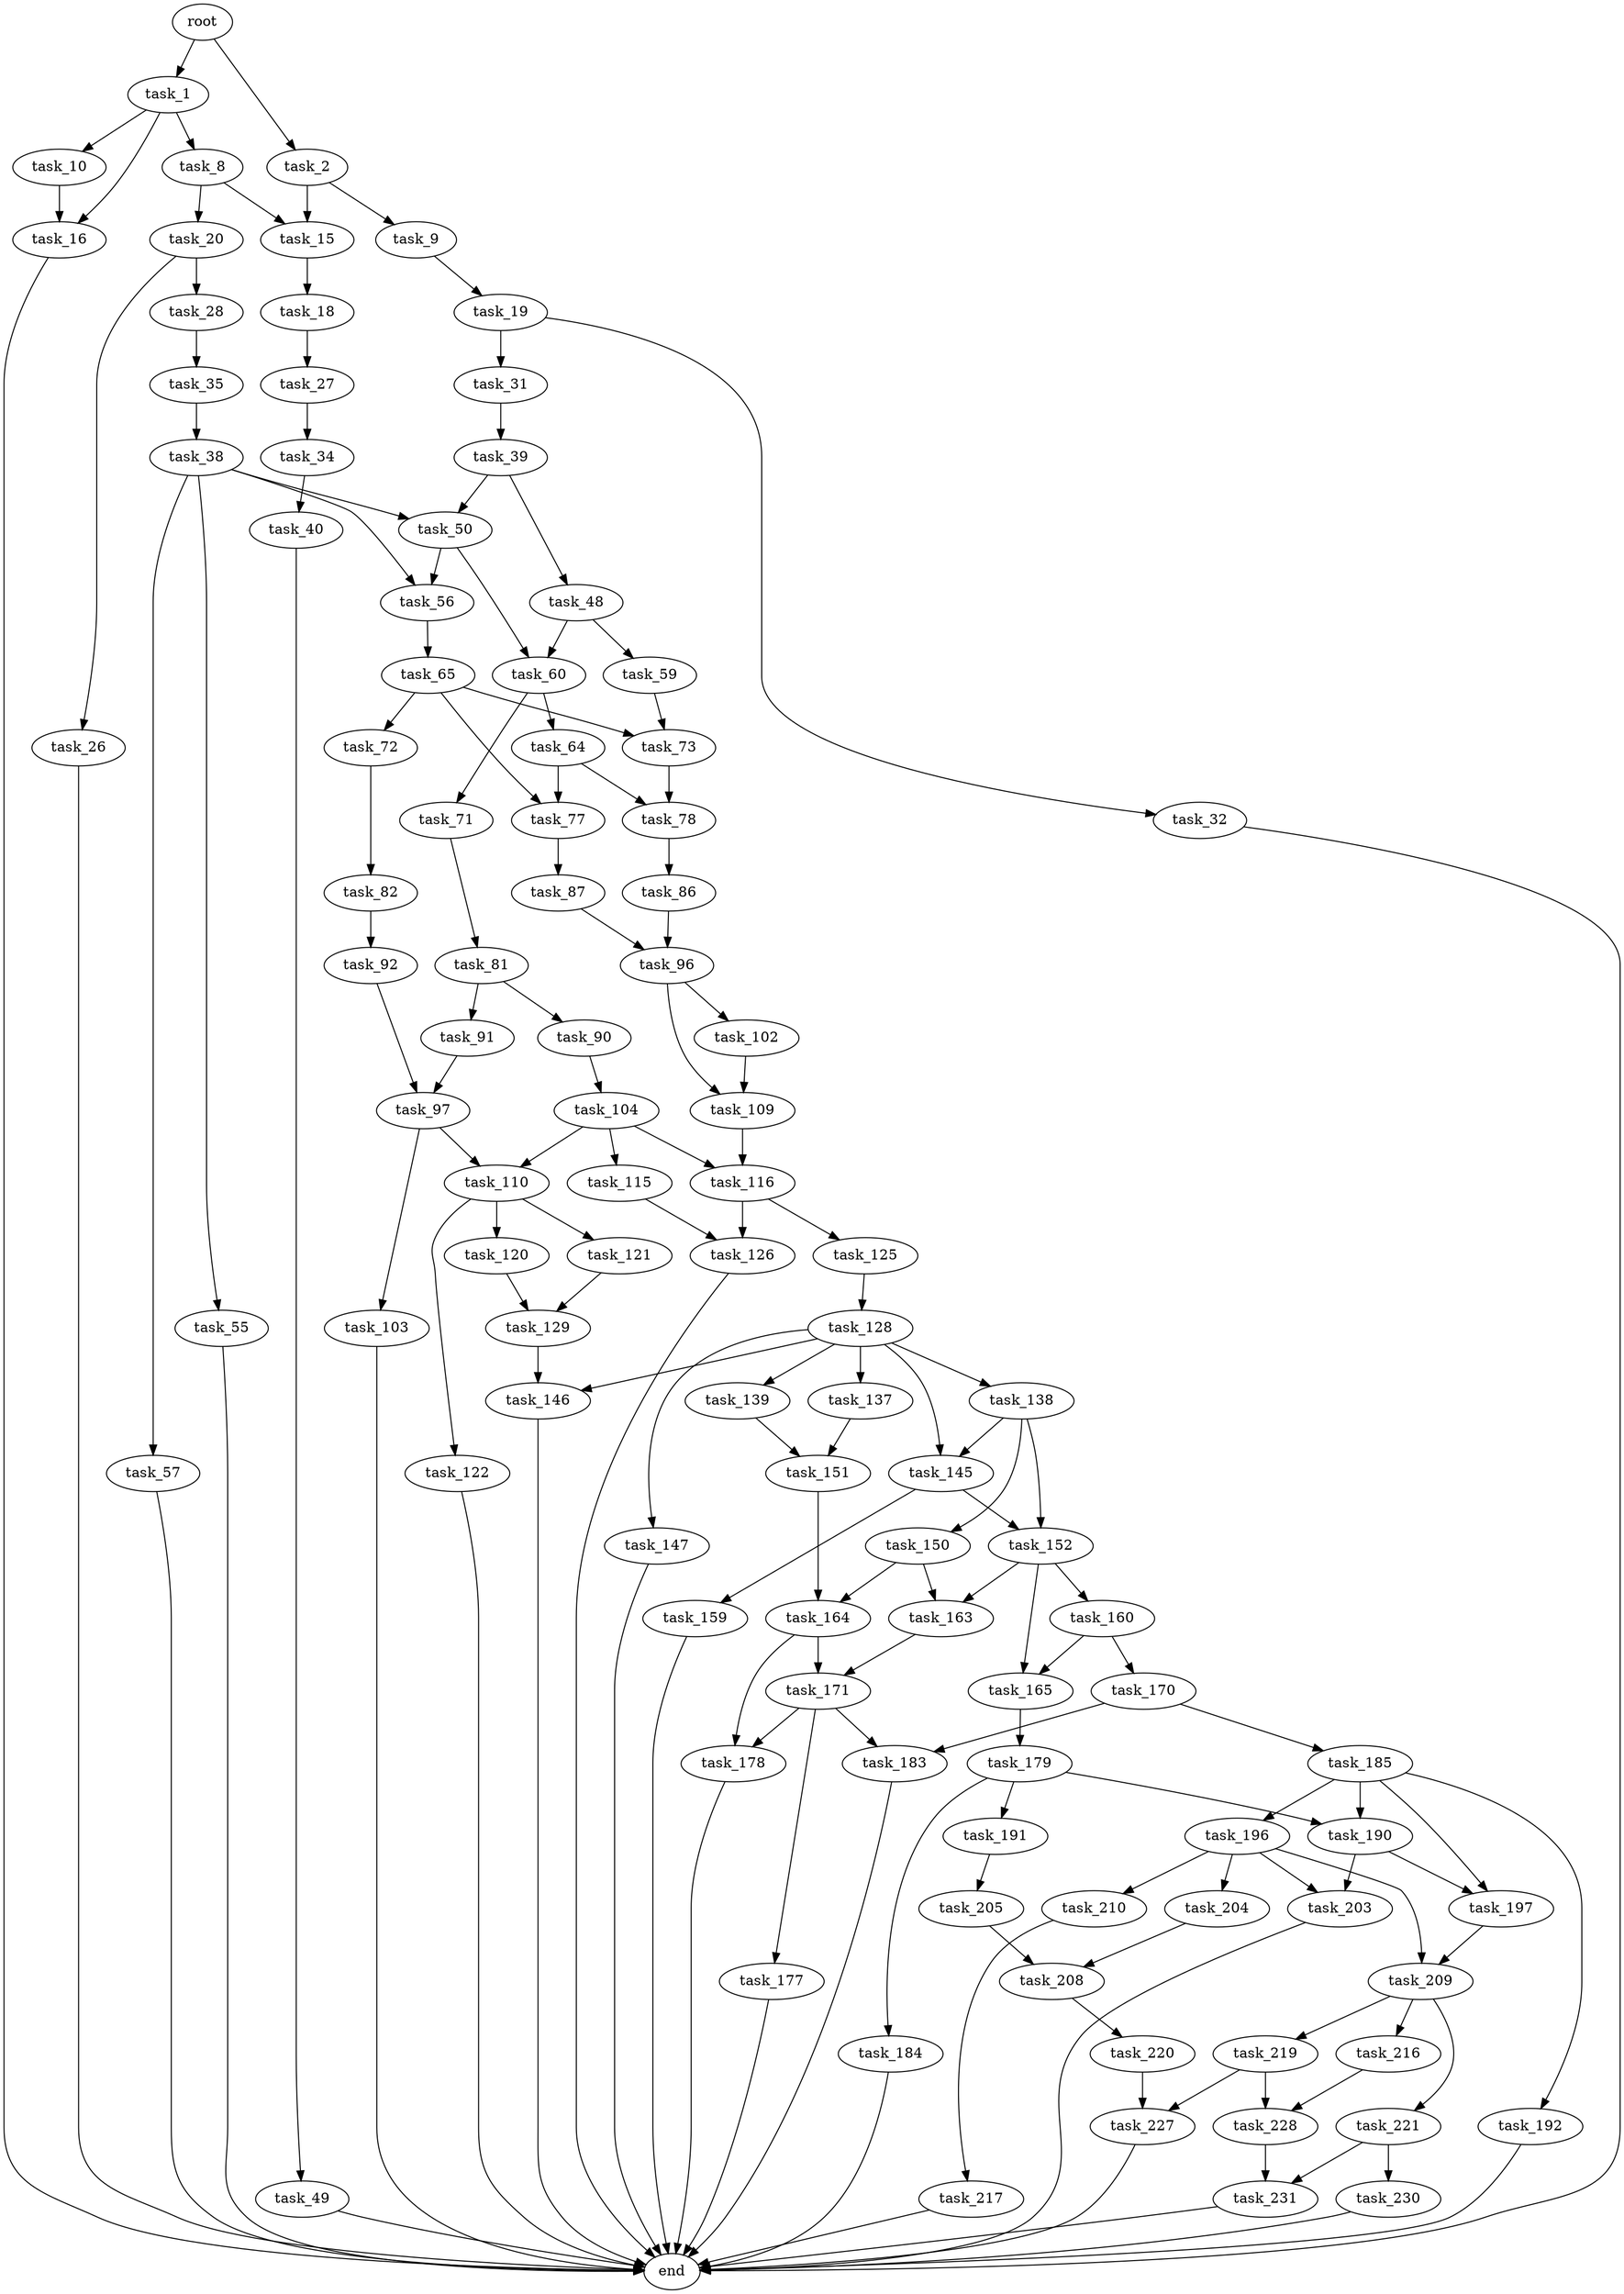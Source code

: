 digraph G {
  root [size="0.000000e+00"];
  task_1 [size="4.695048e+11"];
  task_2 [size="5.076852e+11"];
  task_8 [size="1.436798e+11"];
  task_9 [size="5.010317e+11"];
  task_10 [size="8.761178e+11"];
  task_15 [size="4.360830e+11"];
  task_16 [size="2.800323e+11"];
  task_18 [size="7.625244e+11"];
  task_19 [size="3.545064e+11"];
  task_20 [size="9.288447e+11"];
  task_26 [size="5.992135e+11"];
  task_27 [size="9.167022e+11"];
  task_28 [size="5.899718e+11"];
  task_31 [size="6.315342e+11"];
  task_32 [size="3.014786e+11"];
  task_34 [size="7.385348e+11"];
  task_35 [size="2.487116e+11"];
  task_38 [size="3.455584e+11"];
  task_39 [size="7.138164e+11"];
  task_40 [size="5.105514e+11"];
  task_48 [size="1.080039e+11"];
  task_49 [size="7.571430e+11"];
  task_50 [size="5.996033e+11"];
  task_55 [size="9.559527e+11"];
  task_56 [size="5.936746e+11"];
  task_57 [size="9.136580e+11"];
  task_59 [size="6.629966e+11"];
  task_60 [size="9.094041e+11"];
  task_64 [size="2.555926e+11"];
  task_65 [size="1.071620e+11"];
  task_71 [size="1.460692e+11"];
  task_72 [size="5.072433e+11"];
  task_73 [size="3.354792e+11"];
  task_77 [size="1.325487e+11"];
  task_78 [size="7.515417e+11"];
  task_81 [size="8.729941e+11"];
  task_82 [size="1.987466e+11"];
  task_86 [size="1.931585e+11"];
  task_87 [size="2.325172e+11"];
  task_90 [size="8.977059e+11"];
  task_91 [size="1.700201e+11"];
  task_92 [size="4.271951e+11"];
  task_96 [size="3.009449e+11"];
  task_97 [size="9.585197e+11"];
  task_102 [size="5.073092e+11"];
  task_103 [size="2.047310e+11"];
  task_104 [size="1.614890e+11"];
  task_109 [size="7.645530e+11"];
  task_110 [size="1.200467e+11"];
  task_115 [size="3.493075e+11"];
  task_116 [size="7.221007e+11"];
  task_120 [size="3.113285e+11"];
  task_121 [size="1.435342e+11"];
  task_122 [size="4.421477e+11"];
  task_125 [size="1.311079e+11"];
  task_126 [size="9.500251e+11"];
  task_128 [size="4.419373e+11"];
  task_129 [size="3.544123e+11"];
  task_137 [size="5.497345e+11"];
  task_138 [size="6.423557e+11"];
  task_139 [size="4.148272e+11"];
  task_145 [size="9.049146e+11"];
  task_146 [size="4.019217e+11"];
  task_147 [size="5.040003e+11"];
  task_150 [size="8.222795e+11"];
  task_151 [size="1.383160e+11"];
  task_152 [size="2.528550e+11"];
  task_159 [size="6.509818e+11"];
  task_160 [size="5.816965e+11"];
  task_163 [size="9.754085e+11"];
  task_164 [size="7.707908e+11"];
  task_165 [size="6.543006e+11"];
  task_170 [size="1.868517e+11"];
  task_171 [size="7.125977e+11"];
  task_177 [size="6.283031e+11"];
  task_178 [size="6.199629e+11"];
  task_179 [size="1.531092e+11"];
  task_183 [size="4.449216e+11"];
  task_184 [size="5.019932e+11"];
  task_185 [size="6.701142e+11"];
  task_190 [size="5.464491e+11"];
  task_191 [size="3.493878e+11"];
  task_192 [size="3.105129e+11"];
  task_196 [size="3.928170e+11"];
  task_197 [size="3.804376e+11"];
  task_203 [size="5.663404e+11"];
  task_204 [size="1.420068e+11"];
  task_205 [size="9.718714e+11"];
  task_208 [size="3.581981e+11"];
  task_209 [size="5.702985e+11"];
  task_210 [size="4.780202e+11"];
  task_216 [size="2.134333e+11"];
  task_217 [size="7.988662e+11"];
  task_219 [size="4.985949e+11"];
  task_220 [size="5.868998e+11"];
  task_221 [size="2.012636e+11"];
  task_227 [size="2.077069e+11"];
  task_228 [size="1.284620e+11"];
  task_230 [size="6.330954e+11"];
  task_231 [size="1.006407e+11"];
  end [size="0.000000e+00"];

  root -> task_1 [size="1.000000e-12"];
  root -> task_2 [size="1.000000e-12"];
  task_1 -> task_8 [size="1.436798e+09"];
  task_1 -> task_10 [size="8.761178e+09"];
  task_1 -> task_16 [size="1.400161e+09"];
  task_2 -> task_9 [size="5.010317e+09"];
  task_2 -> task_15 [size="2.180415e+09"];
  task_8 -> task_15 [size="2.180415e+09"];
  task_8 -> task_20 [size="9.288447e+09"];
  task_9 -> task_19 [size="3.545064e+09"];
  task_10 -> task_16 [size="1.400161e+09"];
  task_15 -> task_18 [size="7.625244e+09"];
  task_16 -> end [size="1.000000e-12"];
  task_18 -> task_27 [size="9.167022e+09"];
  task_19 -> task_31 [size="6.315342e+09"];
  task_19 -> task_32 [size="3.014786e+09"];
  task_20 -> task_26 [size="5.992135e+09"];
  task_20 -> task_28 [size="5.899718e+09"];
  task_26 -> end [size="1.000000e-12"];
  task_27 -> task_34 [size="7.385348e+09"];
  task_28 -> task_35 [size="2.487116e+09"];
  task_31 -> task_39 [size="7.138164e+09"];
  task_32 -> end [size="1.000000e-12"];
  task_34 -> task_40 [size="5.105514e+09"];
  task_35 -> task_38 [size="3.455584e+09"];
  task_38 -> task_50 [size="2.998016e+09"];
  task_38 -> task_55 [size="9.559527e+09"];
  task_38 -> task_56 [size="2.968373e+09"];
  task_38 -> task_57 [size="9.136580e+09"];
  task_39 -> task_48 [size="1.080039e+09"];
  task_39 -> task_50 [size="2.998016e+09"];
  task_40 -> task_49 [size="7.571430e+09"];
  task_48 -> task_59 [size="6.629966e+09"];
  task_48 -> task_60 [size="4.547020e+09"];
  task_49 -> end [size="1.000000e-12"];
  task_50 -> task_56 [size="2.968373e+09"];
  task_50 -> task_60 [size="4.547020e+09"];
  task_55 -> end [size="1.000000e-12"];
  task_56 -> task_65 [size="1.071620e+09"];
  task_57 -> end [size="1.000000e-12"];
  task_59 -> task_73 [size="1.677396e+09"];
  task_60 -> task_64 [size="2.555926e+09"];
  task_60 -> task_71 [size="1.460692e+09"];
  task_64 -> task_77 [size="6.627437e+08"];
  task_64 -> task_78 [size="3.757708e+09"];
  task_65 -> task_72 [size="5.072433e+09"];
  task_65 -> task_73 [size="1.677396e+09"];
  task_65 -> task_77 [size="6.627437e+08"];
  task_71 -> task_81 [size="8.729941e+09"];
  task_72 -> task_82 [size="1.987466e+09"];
  task_73 -> task_78 [size="3.757708e+09"];
  task_77 -> task_87 [size="2.325172e+09"];
  task_78 -> task_86 [size="1.931585e+09"];
  task_81 -> task_90 [size="8.977059e+09"];
  task_81 -> task_91 [size="1.700201e+09"];
  task_82 -> task_92 [size="4.271951e+09"];
  task_86 -> task_96 [size="1.504724e+09"];
  task_87 -> task_96 [size="1.504724e+09"];
  task_90 -> task_104 [size="1.614890e+09"];
  task_91 -> task_97 [size="4.792598e+09"];
  task_92 -> task_97 [size="4.792598e+09"];
  task_96 -> task_102 [size="5.073092e+09"];
  task_96 -> task_109 [size="3.822765e+09"];
  task_97 -> task_103 [size="2.047310e+09"];
  task_97 -> task_110 [size="6.002337e+08"];
  task_102 -> task_109 [size="3.822765e+09"];
  task_103 -> end [size="1.000000e-12"];
  task_104 -> task_110 [size="6.002337e+08"];
  task_104 -> task_115 [size="3.493075e+09"];
  task_104 -> task_116 [size="3.610503e+09"];
  task_109 -> task_116 [size="3.610503e+09"];
  task_110 -> task_120 [size="3.113285e+09"];
  task_110 -> task_121 [size="1.435342e+09"];
  task_110 -> task_122 [size="4.421477e+09"];
  task_115 -> task_126 [size="4.750126e+09"];
  task_116 -> task_125 [size="1.311079e+09"];
  task_116 -> task_126 [size="4.750126e+09"];
  task_120 -> task_129 [size="1.772061e+09"];
  task_121 -> task_129 [size="1.772061e+09"];
  task_122 -> end [size="1.000000e-12"];
  task_125 -> task_128 [size="4.419373e+09"];
  task_126 -> end [size="1.000000e-12"];
  task_128 -> task_137 [size="5.497345e+09"];
  task_128 -> task_138 [size="6.423557e+09"];
  task_128 -> task_139 [size="4.148272e+09"];
  task_128 -> task_145 [size="4.524573e+09"];
  task_128 -> task_146 [size="2.009609e+09"];
  task_128 -> task_147 [size="5.040003e+09"];
  task_129 -> task_146 [size="2.009609e+09"];
  task_137 -> task_151 [size="6.915798e+08"];
  task_138 -> task_145 [size="4.524573e+09"];
  task_138 -> task_150 [size="8.222795e+09"];
  task_138 -> task_152 [size="1.264275e+09"];
  task_139 -> task_151 [size="6.915798e+08"];
  task_145 -> task_152 [size="1.264275e+09"];
  task_145 -> task_159 [size="6.509818e+09"];
  task_146 -> end [size="1.000000e-12"];
  task_147 -> end [size="1.000000e-12"];
  task_150 -> task_163 [size="4.877042e+09"];
  task_150 -> task_164 [size="3.853954e+09"];
  task_151 -> task_164 [size="3.853954e+09"];
  task_152 -> task_160 [size="5.816965e+09"];
  task_152 -> task_163 [size="4.877042e+09"];
  task_152 -> task_165 [size="3.271503e+09"];
  task_159 -> end [size="1.000000e-12"];
  task_160 -> task_165 [size="3.271503e+09"];
  task_160 -> task_170 [size="1.868517e+09"];
  task_163 -> task_171 [size="3.562988e+09"];
  task_164 -> task_171 [size="3.562988e+09"];
  task_164 -> task_178 [size="3.099815e+09"];
  task_165 -> task_179 [size="1.531092e+09"];
  task_170 -> task_183 [size="2.224608e+09"];
  task_170 -> task_185 [size="6.701142e+09"];
  task_171 -> task_177 [size="6.283031e+09"];
  task_171 -> task_178 [size="3.099815e+09"];
  task_171 -> task_183 [size="2.224608e+09"];
  task_177 -> end [size="1.000000e-12"];
  task_178 -> end [size="1.000000e-12"];
  task_179 -> task_184 [size="5.019932e+09"];
  task_179 -> task_190 [size="2.732246e+09"];
  task_179 -> task_191 [size="3.493878e+09"];
  task_183 -> end [size="1.000000e-12"];
  task_184 -> end [size="1.000000e-12"];
  task_185 -> task_190 [size="2.732246e+09"];
  task_185 -> task_192 [size="3.105129e+09"];
  task_185 -> task_196 [size="3.928170e+09"];
  task_185 -> task_197 [size="1.902188e+09"];
  task_190 -> task_197 [size="1.902188e+09"];
  task_190 -> task_203 [size="2.831702e+09"];
  task_191 -> task_205 [size="9.718714e+09"];
  task_192 -> end [size="1.000000e-12"];
  task_196 -> task_203 [size="2.831702e+09"];
  task_196 -> task_204 [size="1.420068e+09"];
  task_196 -> task_209 [size="2.851493e+09"];
  task_196 -> task_210 [size="4.780202e+09"];
  task_197 -> task_209 [size="2.851493e+09"];
  task_203 -> end [size="1.000000e-12"];
  task_204 -> task_208 [size="1.790991e+09"];
  task_205 -> task_208 [size="1.790991e+09"];
  task_208 -> task_220 [size="5.868998e+09"];
  task_209 -> task_216 [size="2.134333e+09"];
  task_209 -> task_219 [size="4.985949e+09"];
  task_209 -> task_221 [size="2.012636e+09"];
  task_210 -> task_217 [size="7.988662e+09"];
  task_216 -> task_228 [size="6.423101e+08"];
  task_217 -> end [size="1.000000e-12"];
  task_219 -> task_227 [size="1.038534e+09"];
  task_219 -> task_228 [size="6.423101e+08"];
  task_220 -> task_227 [size="1.038534e+09"];
  task_221 -> task_230 [size="6.330954e+09"];
  task_221 -> task_231 [size="5.032037e+08"];
  task_227 -> end [size="1.000000e-12"];
  task_228 -> task_231 [size="5.032037e+08"];
  task_230 -> end [size="1.000000e-12"];
  task_231 -> end [size="1.000000e-12"];
}
